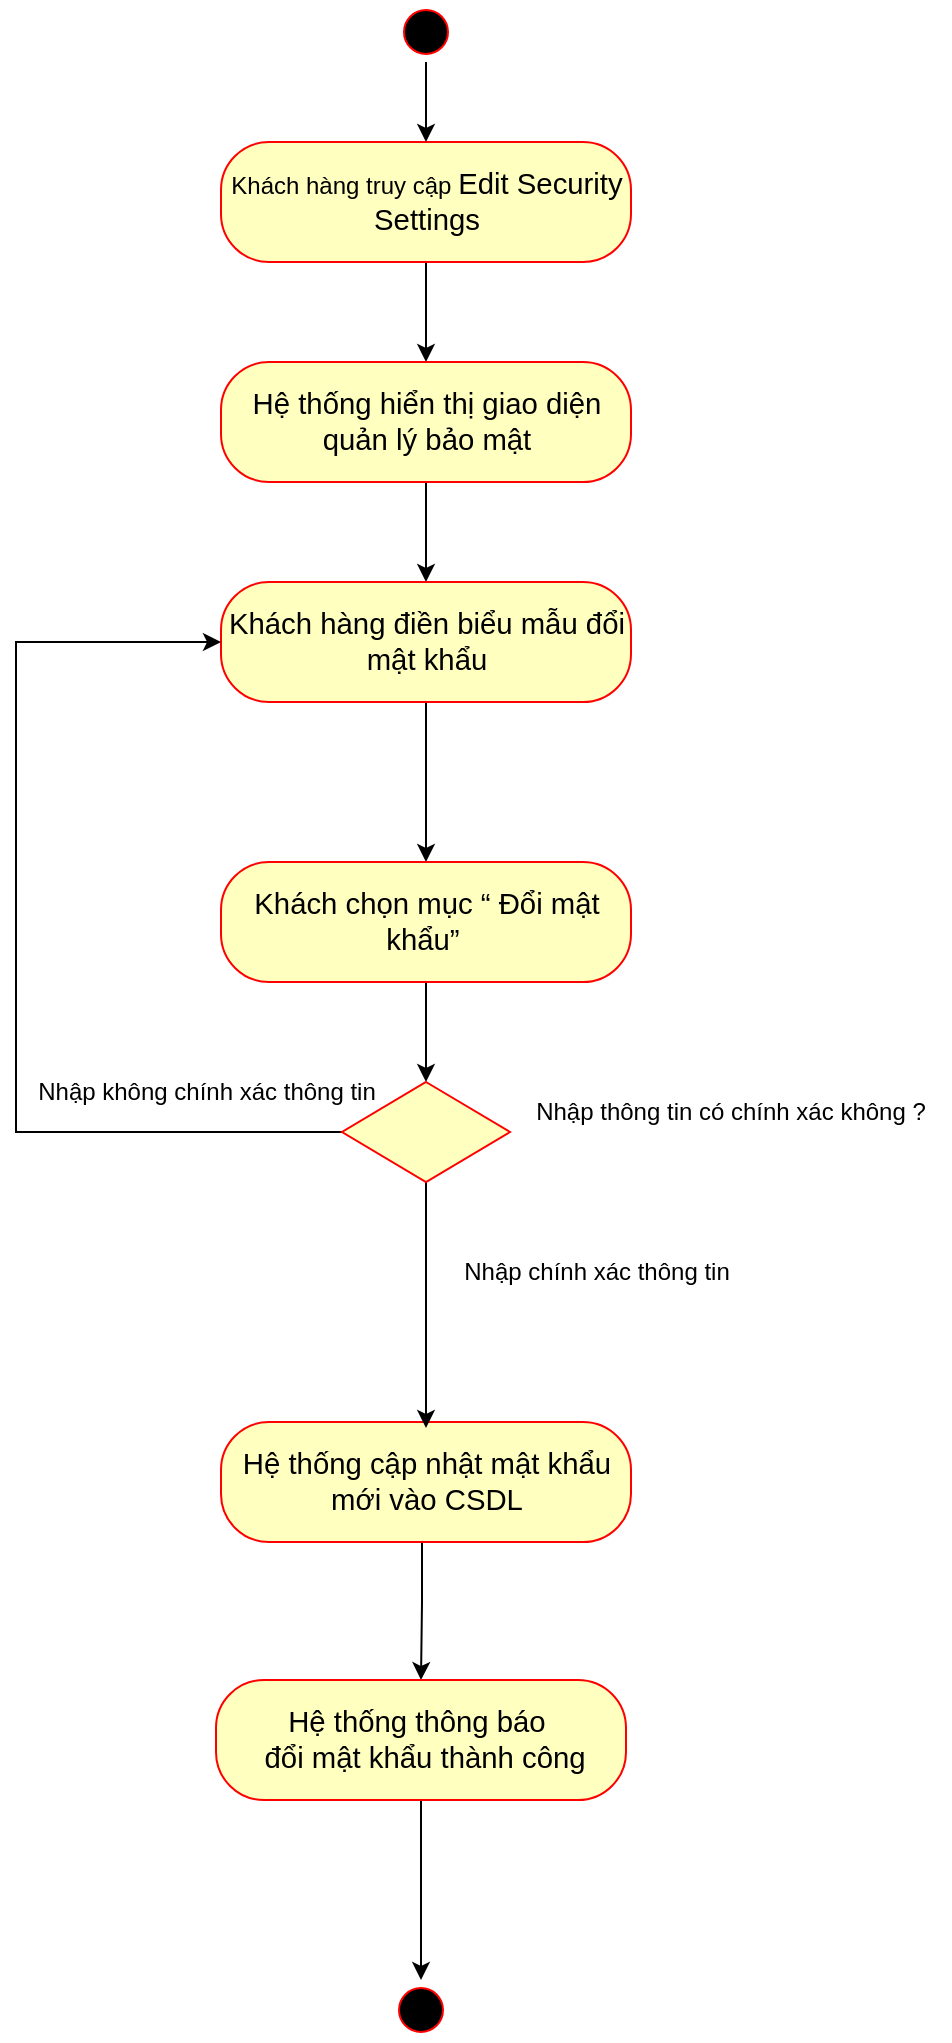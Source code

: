 <mxfile version="16.5.1" type="device"><diagram id="WM7_B9Y1rq9JP3oKVDfU" name="Trang-6"><mxGraphModel dx="1102" dy="905" grid="1" gridSize="10" guides="1" tooltips="1" connect="1" arrows="1" fold="1" page="1" pageScale="1" pageWidth="827" pageHeight="1169" math="0" shadow="0"><root><mxCell id="0"/><mxCell id="1" parent="0"/><mxCell id="gVpvYtOZoU_2GQoMcccv-2" value="" style="ellipse;html=1;shape=startState;fillColor=#000000;strokeColor=#ff0000;fontFamily=Helvetica;" parent="1" vertex="1"><mxGeometry x="210" y="330" width="30" height="30" as="geometry"/></mxCell><mxCell id="gVpvYtOZoU_2GQoMcccv-3" style="edgeStyle=orthogonalEdgeStyle;rounded=0;orthogonalLoop=1;jettySize=auto;html=1;entryX=0.5;entryY=0;entryDx=0;entryDy=0;startArrow=none;startFill=0;endArrow=classic;endFill=1;" parent="1" source="gVpvYtOZoU_2GQoMcccv-4" target="gVpvYtOZoU_2GQoMcccv-10" edge="1"><mxGeometry relative="1" as="geometry"/></mxCell><mxCell id="gVpvYtOZoU_2GQoMcccv-4" value="Khách hàng truy cập&amp;nbsp;&lt;span id=&quot;docs-internal-guid-c46157a8-7fff-599b-7e33-ecd2c7dca1f7&quot;&gt;&lt;span style=&quot;font-size: 11pt; font-family: Calibri, sans-serif; background-color: transparent; font-variant-numeric: normal; font-variant-east-asian: normal; vertical-align: baseline;&quot;&gt;Edit Security Settings&lt;/span&gt;&lt;/span&gt;" style="rounded=1;whiteSpace=wrap;html=1;arcSize=40;fontColor=#000000;fillColor=#ffffc0;strokeColor=#ff0000;fontFamily=Helvetica;" parent="1" vertex="1"><mxGeometry x="122.5" y="400" width="205" height="60" as="geometry"/></mxCell><mxCell id="gVpvYtOZoU_2GQoMcccv-7" style="edgeStyle=orthogonalEdgeStyle;rounded=0;orthogonalLoop=1;jettySize=auto;html=1;entryX=0.5;entryY=0;entryDx=0;entryDy=0;startArrow=none;startFill=0;endArrow=classic;endFill=1;" parent="1" source="gVpvYtOZoU_2GQoMcccv-2" target="gVpvYtOZoU_2GQoMcccv-4" edge="1"><mxGeometry relative="1" as="geometry"><mxPoint x="225" y="360" as="sourcePoint"/></mxGeometry></mxCell><mxCell id="gVpvYtOZoU_2GQoMcccv-9" style="edgeStyle=orthogonalEdgeStyle;rounded=0;orthogonalLoop=1;jettySize=auto;html=1;entryX=0.5;entryY=0;entryDx=0;entryDy=0;startArrow=none;startFill=0;endArrow=classic;endFill=1;" parent="1" source="gVpvYtOZoU_2GQoMcccv-10" target="gVpvYtOZoU_2GQoMcccv-12" edge="1"><mxGeometry relative="1" as="geometry"/></mxCell><mxCell id="gVpvYtOZoU_2GQoMcccv-10" value="&lt;span id=&quot;docs-internal-guid-7bbbeb5b-7fff-5ca4-90aa-0212f282a2bc&quot;&gt;&lt;p style=&quot;line-height:1.2;margin-top:0pt;margin-bottom:0pt;&quot; dir=&quot;ltr&quot;&gt;&lt;span id=&quot;docs-internal-guid-22c4adf3-7fff-aac8-0c8c-646d39f8e503&quot;&gt;&lt;/span&gt;&lt;/p&gt;&lt;p style=&quot;line-height:1.2;margin-top:0pt;margin-bottom:0pt;&quot; dir=&quot;ltr&quot;&gt;&lt;span style=&quot;font-size: 11pt; font-family: Calibri, sans-serif; color: rgb(0, 0, 0); background-color: transparent; font-weight: 400; font-style: normal; font-variant: normal; text-decoration: none; vertical-align: baseline;&quot;&gt;Hệ thống hiển thị giao diện quản lý bảo mật&lt;/span&gt;&lt;/p&gt;&lt;/span&gt;" style="rounded=1;whiteSpace=wrap;html=1;arcSize=40;fontColor=#000000;fillColor=#ffffc0;strokeColor=#ff0000;fontFamily=Helvetica;" parent="1" vertex="1"><mxGeometry x="122.5" y="510" width="205" height="60" as="geometry"/></mxCell><mxCell id="gVpvYtOZoU_2GQoMcccv-11" style="edgeStyle=orthogonalEdgeStyle;rounded=0;orthogonalLoop=1;jettySize=auto;html=1;entryX=0.5;entryY=0;entryDx=0;entryDy=0;startArrow=none;startFill=0;endArrow=classic;endFill=1;" parent="1" source="gVpvYtOZoU_2GQoMcccv-12" target="gVpvYtOZoU_2GQoMcccv-14" edge="1"><mxGeometry relative="1" as="geometry"/></mxCell><mxCell id="gVpvYtOZoU_2GQoMcccv-12" value="&lt;span id=&quot;docs-internal-guid-7bbbeb5b-7fff-5ca4-90aa-0212f282a2bc&quot;&gt;&lt;p style=&quot;line-height:1.2;margin-top:0pt;margin-bottom:0pt;&quot; dir=&quot;ltr&quot;&gt;&lt;span id=&quot;docs-internal-guid-923ac060-7fff-1fe2-8774-9114eb841b8d&quot;&gt;&lt;/span&gt;&lt;/p&gt;&lt;p style=&quot;line-height:1.2;margin-top:0pt;margin-bottom:0pt;&quot; dir=&quot;ltr&quot;&gt;&lt;span id=&quot;docs-internal-guid-e6479881-7fff-e8f2-3632-55e04f98d774&quot;&gt;&lt;span style=&quot;font-size: 11pt; font-family: Calibri, sans-serif; background-color: transparent; font-variant-numeric: normal; font-variant-east-asian: normal; vertical-align: baseline;&quot;&gt;Khách hàng điền biểu mẫu đổi mật khẩu&lt;/span&gt;&lt;/span&gt;&lt;br&gt;&lt;/p&gt;&lt;/span&gt;" style="rounded=1;whiteSpace=wrap;html=1;arcSize=40;fontColor=#000000;fillColor=#ffffc0;strokeColor=#ff0000;fontFamily=Helvetica;" parent="1" vertex="1"><mxGeometry x="122.5" y="620" width="205" height="60" as="geometry"/></mxCell><mxCell id="N5ifp7w7vRG1QFIWe4pK-2" style="edgeStyle=orthogonalEdgeStyle;rounded=0;orthogonalLoop=1;jettySize=auto;html=1;" parent="1" source="gVpvYtOZoU_2GQoMcccv-14" target="N5ifp7w7vRG1QFIWe4pK-1" edge="1"><mxGeometry relative="1" as="geometry"/></mxCell><mxCell id="gVpvYtOZoU_2GQoMcccv-14" value="&lt;span id=&quot;docs-internal-guid-7bbbeb5b-7fff-5ca4-90aa-0212f282a2bc&quot;&gt;&lt;p style=&quot;line-height:1.2;margin-top:0pt;margin-bottom:0pt;&quot; dir=&quot;ltr&quot;&gt;&lt;span id=&quot;docs-internal-guid-923ac060-7fff-1fe2-8774-9114eb841b8d&quot;&gt;&lt;/span&gt;&lt;/p&gt;&lt;p style=&quot;line-height:1.2;margin-top:0pt;margin-bottom:0pt;&quot; dir=&quot;ltr&quot;&gt;&lt;span style=&quot;font-size: 11pt; font-family: Calibri, sans-serif; color: rgb(0, 0, 0); background-color: transparent; font-weight: 400; font-style: normal; font-variant: normal; text-decoration: none; vertical-align: baseline;&quot;&gt;Khách c&lt;span id=&quot;docs-internal-guid-a892af08-7fff-4648-7f8b-b3ca755fa5f3&quot;&gt;&lt;span style=&quot;font-size: 11pt; background-color: transparent; font-variant-numeric: normal; font-variant-east-asian: normal; vertical-align: baseline;&quot;&gt;họn mục “ Đổi mật khẩu”&lt;/span&gt;&lt;/span&gt;&amp;nbsp;&lt;/span&gt;&lt;/p&gt;&lt;/span&gt;" style="rounded=1;whiteSpace=wrap;html=1;arcSize=40;fontColor=#000000;fillColor=#ffffc0;strokeColor=#ff0000;fontFamily=Helvetica;" parent="1" vertex="1"><mxGeometry x="122.5" y="760" width="205" height="60" as="geometry"/></mxCell><mxCell id="gVpvYtOZoU_2GQoMcccv-15" value="" style="ellipse;html=1;shape=startState;fillColor=#000000;strokeColor=#ff0000;fontFamily=Helvetica;" parent="1" vertex="1"><mxGeometry x="207.5" y="1179" width="30" height="30" as="geometry"/></mxCell><mxCell id="gVpvYtOZoU_2GQoMcccv-16" style="edgeStyle=orthogonalEdgeStyle;rounded=0;orthogonalLoop=1;jettySize=auto;html=1;entryX=0.5;entryY=0;entryDx=0;entryDy=0;" parent="1" target="gVpvYtOZoU_2GQoMcccv-21" edge="1"><mxGeometry relative="1" as="geometry"><mxPoint x="230" y="1090" as="sourcePoint"/><Array as="points"><mxPoint x="223" y="1090"/><mxPoint x="223" y="1130"/></Array></mxGeometry></mxCell><mxCell id="gVpvYtOZoU_2GQoMcccv-19" value="&lt;font face=&quot;calibri, sans-serif&quot;&gt;&lt;span style=&quot;font-size: 14.667px;&quot;&gt;Hệ thống cập nhật mật khẩu mới vào CSDL&lt;/span&gt;&lt;/font&gt;" style="rounded=1;whiteSpace=wrap;html=1;arcSize=40;fontColor=#000000;fillColor=#ffffc0;strokeColor=#ff0000;fontFamily=Helvetica;" parent="1" vertex="1"><mxGeometry x="122.5" y="1040" width="205" height="60" as="geometry"/></mxCell><mxCell id="gVpvYtOZoU_2GQoMcccv-20" style="edgeStyle=orthogonalEdgeStyle;rounded=0;orthogonalLoop=1;jettySize=auto;html=1;entryX=0.5;entryY=0;entryDx=0;entryDy=0;" parent="1" source="gVpvYtOZoU_2GQoMcccv-21" target="gVpvYtOZoU_2GQoMcccv-22" edge="1"><mxGeometry relative="1" as="geometry"/></mxCell><mxCell id="gVpvYtOZoU_2GQoMcccv-21" value="&lt;font face=&quot;calibri, sans-serif&quot;&gt;&lt;span style=&quot;font-size: 14.667px&quot;&gt;Hệ thống thông báo&amp;nbsp;&lt;/span&gt;&lt;/font&gt;&lt;span id=&quot;docs-internal-guid-1d08b6fa-7fff-2942-9679-0affb5d9a435&quot;&gt;&lt;p style=&quot;line-height:1.2;margin-top:0pt;margin-bottom:0pt;&quot; dir=&quot;ltr&quot;&gt;&lt;span style=&quot;font-size: 11pt; font-family: Calibri, sans-serif; background-color: transparent; font-variant-numeric: normal; font-variant-east-asian: normal; vertical-align: baseline;&quot;&gt;&amp;nbsp;đổi mật khẩu thành công&lt;/span&gt;&lt;/p&gt;&lt;/span&gt;" style="rounded=1;whiteSpace=wrap;html=1;arcSize=40;fontColor=#000000;fillColor=#ffffc0;strokeColor=#ff0000;fontFamily=Helvetica;" parent="1" vertex="1"><mxGeometry x="120" y="1169" width="205" height="60" as="geometry"/></mxCell><mxCell id="gVpvYtOZoU_2GQoMcccv-22" value="" style="ellipse;html=1;shape=startState;fillColor=#000000;strokeColor=#ff0000;fontFamily=Helvetica;" parent="1" vertex="1"><mxGeometry x="207.5" y="1319" width="30" height="30" as="geometry"/></mxCell><mxCell id="N5ifp7w7vRG1QFIWe4pK-4" style="edgeStyle=orthogonalEdgeStyle;rounded=0;orthogonalLoop=1;jettySize=auto;html=1;entryX=0;entryY=0.5;entryDx=0;entryDy=0;" parent="1" source="N5ifp7w7vRG1QFIWe4pK-1" target="gVpvYtOZoU_2GQoMcccv-12" edge="1"><mxGeometry relative="1" as="geometry"><Array as="points"><mxPoint x="20" y="895"/><mxPoint x="20" y="650"/></Array></mxGeometry></mxCell><mxCell id="N5ifp7w7vRG1QFIWe4pK-6" style="edgeStyle=orthogonalEdgeStyle;rounded=0;orthogonalLoop=1;jettySize=auto;html=1;" parent="1" source="N5ifp7w7vRG1QFIWe4pK-1" edge="1"><mxGeometry relative="1" as="geometry"><mxPoint x="225" y="1042.976" as="targetPoint"/><Array as="points"><mxPoint x="225" y="1000"/><mxPoint x="225" y="1000"/></Array></mxGeometry></mxCell><mxCell id="N5ifp7w7vRG1QFIWe4pK-1" value="" style="rhombus;whiteSpace=wrap;html=1;fillColor=#ffffc0;strokeColor=#ff0000;fontFamily=Helvetica;" parent="1" vertex="1"><mxGeometry x="183" y="870" width="84" height="50" as="geometry"/></mxCell><mxCell id="N5ifp7w7vRG1QFIWe4pK-3" value="Nhập thông tin có chính xác không ?" style="text;html=1;align=center;verticalAlign=middle;resizable=0;points=[];autosize=1;strokeColor=none;fillColor=none;" parent="1" vertex="1"><mxGeometry x="267" y="870" width="220" height="30" as="geometry"/></mxCell><mxCell id="N5ifp7w7vRG1QFIWe4pK-5" value="Nhập không chính xác thông tin" style="text;html=1;align=center;verticalAlign=middle;resizable=0;points=[];autosize=1;strokeColor=none;fillColor=none;" parent="1" vertex="1"><mxGeometry x="20" y="860" width="190" height="30" as="geometry"/></mxCell><mxCell id="N5ifp7w7vRG1QFIWe4pK-7" value="Nhập chính xác thông tin" style="text;html=1;align=center;verticalAlign=middle;resizable=0;points=[];autosize=1;strokeColor=none;fillColor=none;" parent="1" vertex="1"><mxGeometry x="230" y="950" width="160" height="30" as="geometry"/></mxCell></root></mxGraphModel></diagram></mxfile>